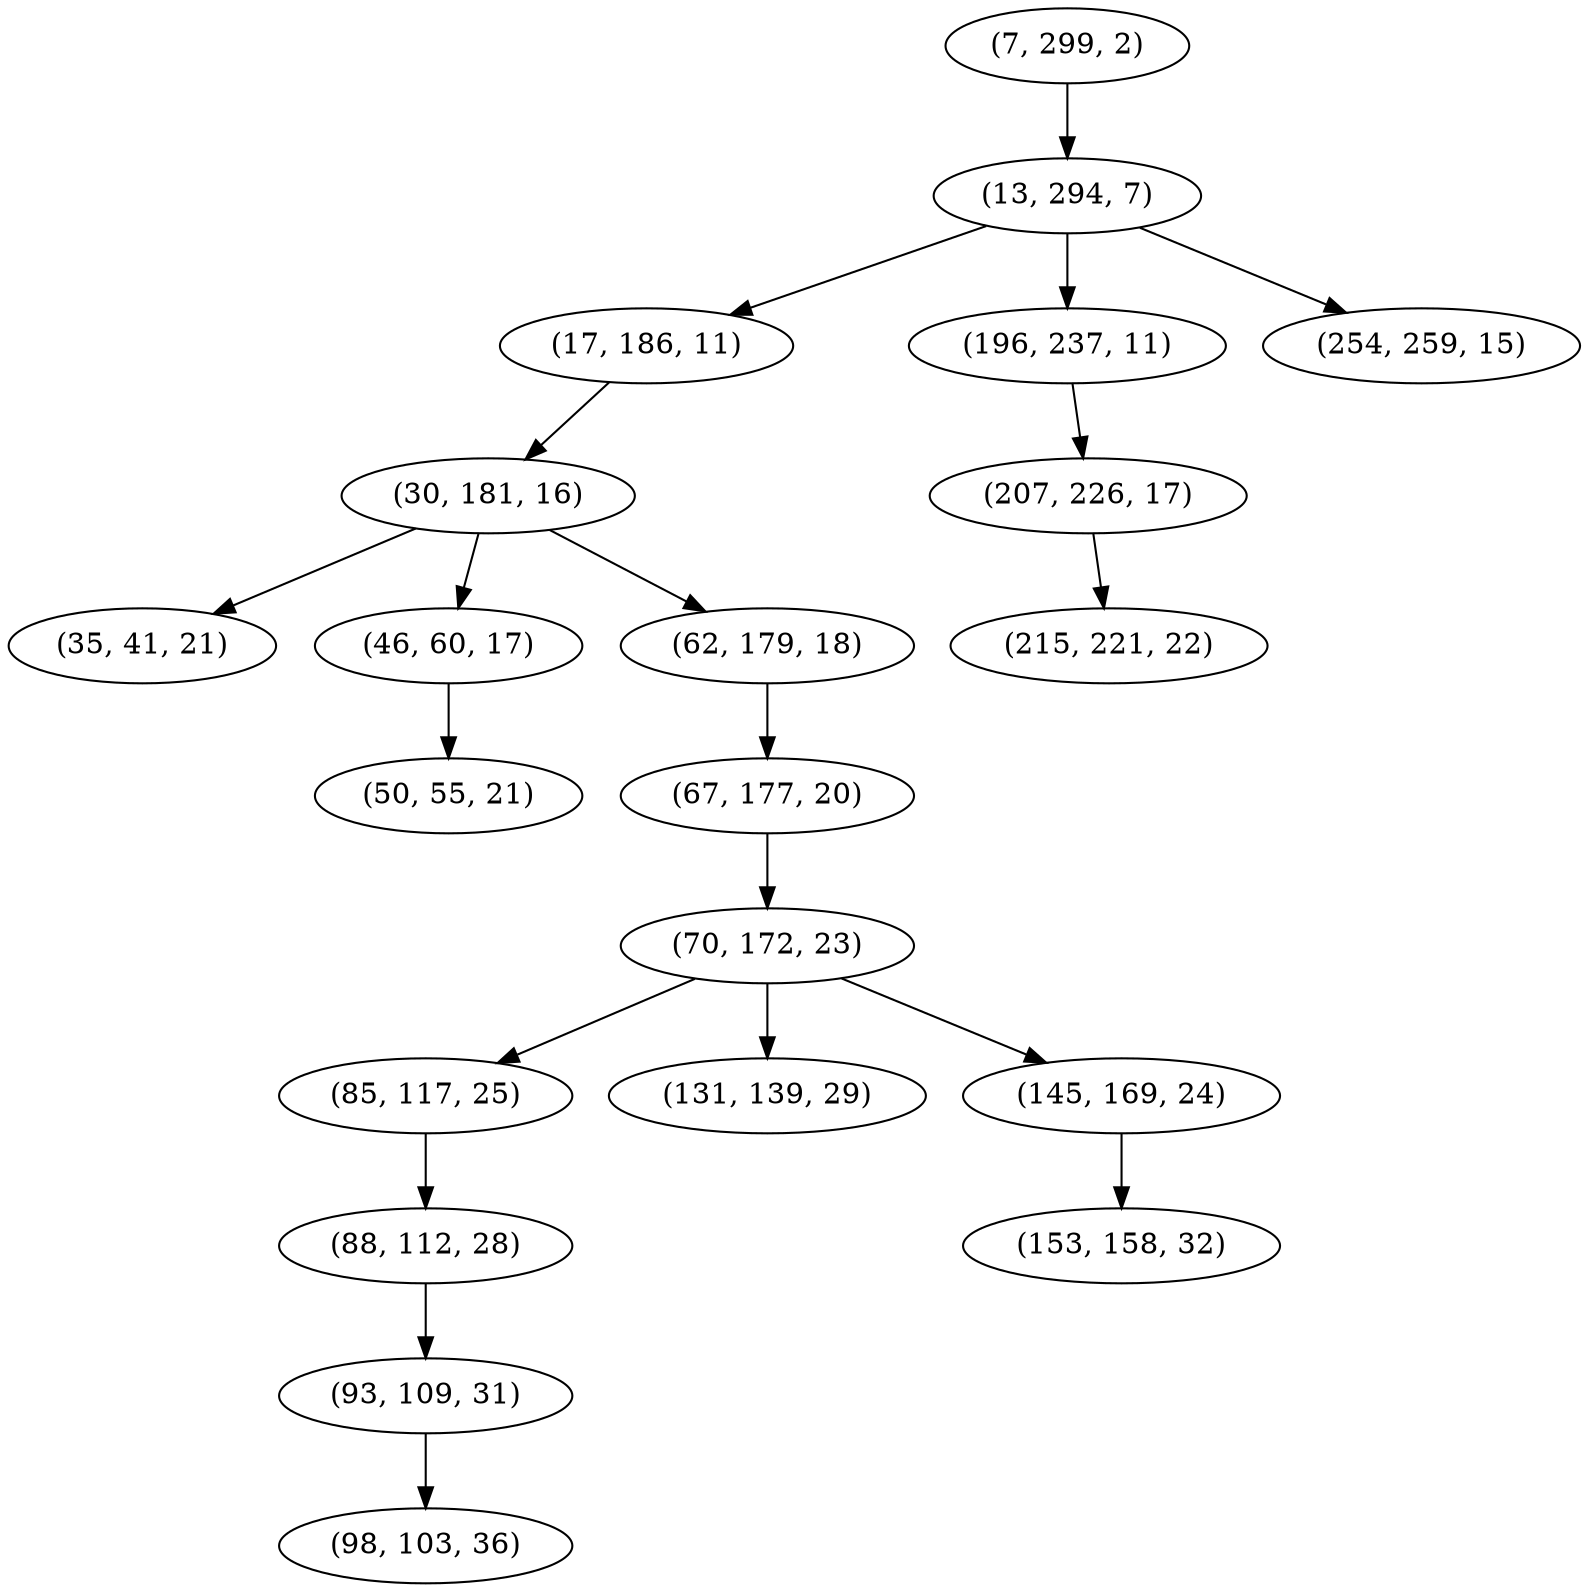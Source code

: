 digraph tree {
    "(7, 299, 2)";
    "(13, 294, 7)";
    "(17, 186, 11)";
    "(30, 181, 16)";
    "(35, 41, 21)";
    "(46, 60, 17)";
    "(50, 55, 21)";
    "(62, 179, 18)";
    "(67, 177, 20)";
    "(70, 172, 23)";
    "(85, 117, 25)";
    "(88, 112, 28)";
    "(93, 109, 31)";
    "(98, 103, 36)";
    "(131, 139, 29)";
    "(145, 169, 24)";
    "(153, 158, 32)";
    "(196, 237, 11)";
    "(207, 226, 17)";
    "(215, 221, 22)";
    "(254, 259, 15)";
    "(7, 299, 2)" -> "(13, 294, 7)";
    "(13, 294, 7)" -> "(17, 186, 11)";
    "(13, 294, 7)" -> "(196, 237, 11)";
    "(13, 294, 7)" -> "(254, 259, 15)";
    "(17, 186, 11)" -> "(30, 181, 16)";
    "(30, 181, 16)" -> "(35, 41, 21)";
    "(30, 181, 16)" -> "(46, 60, 17)";
    "(30, 181, 16)" -> "(62, 179, 18)";
    "(46, 60, 17)" -> "(50, 55, 21)";
    "(62, 179, 18)" -> "(67, 177, 20)";
    "(67, 177, 20)" -> "(70, 172, 23)";
    "(70, 172, 23)" -> "(85, 117, 25)";
    "(70, 172, 23)" -> "(131, 139, 29)";
    "(70, 172, 23)" -> "(145, 169, 24)";
    "(85, 117, 25)" -> "(88, 112, 28)";
    "(88, 112, 28)" -> "(93, 109, 31)";
    "(93, 109, 31)" -> "(98, 103, 36)";
    "(145, 169, 24)" -> "(153, 158, 32)";
    "(196, 237, 11)" -> "(207, 226, 17)";
    "(207, 226, 17)" -> "(215, 221, 22)";
}
